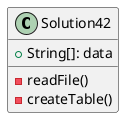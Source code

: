 @startuml
'https://plantuml.com/class-diagram
class Solution42{
    +String[]: data

    -readFile()
    -createTable()
}
@enduml